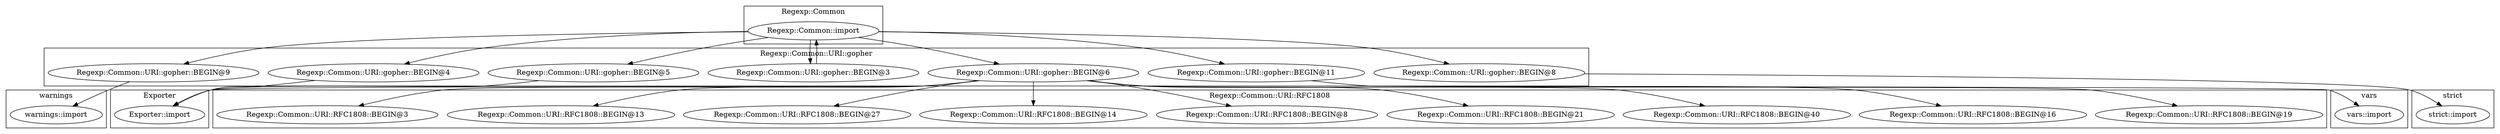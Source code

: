 digraph {
graph [overlap=false]
subgraph cluster_Regexp_Common_URI_RFC1808 {
	label="Regexp::Common::URI::RFC1808";
	"Regexp::Common::URI::RFC1808::BEGIN@19";
	"Regexp::Common::URI::RFC1808::BEGIN@16";
	"Regexp::Common::URI::RFC1808::BEGIN@40";
	"Regexp::Common::URI::RFC1808::BEGIN@21";
	"Regexp::Common::URI::RFC1808::BEGIN@8";
	"Regexp::Common::URI::RFC1808::BEGIN@14";
	"Regexp::Common::URI::RFC1808::BEGIN@27";
	"Regexp::Common::URI::RFC1808::BEGIN@13";
	"Regexp::Common::URI::RFC1808::BEGIN@3";
}
subgraph cluster_warnings {
	label="warnings";
	"warnings::import";
}
subgraph cluster_vars {
	label="vars";
	"vars::import";
}
subgraph cluster_strict {
	label="strict";
	"strict::import";
}
subgraph cluster_Regexp_Common_URI_gopher {
	label="Regexp::Common::URI::gopher";
	"Regexp::Common::URI::gopher::BEGIN@9";
	"Regexp::Common::URI::gopher::BEGIN@5";
	"Regexp::Common::URI::gopher::BEGIN@6";
	"Regexp::Common::URI::gopher::BEGIN@3";
	"Regexp::Common::URI::gopher::BEGIN@4";
	"Regexp::Common::URI::gopher::BEGIN@11";
	"Regexp::Common::URI::gopher::BEGIN@8";
}
subgraph cluster_Regexp_Common {
	label="Regexp::Common";
	"Regexp::Common::import";
}
subgraph cluster_Exporter {
	label="Exporter";
	"Exporter::import";
}
"Regexp::Common::URI::gopher::BEGIN@6" -> "Regexp::Common::URI::RFC1808::BEGIN@40";
"Regexp::Common::import" -> "Regexp::Common::URI::gopher::BEGIN@6";
"Regexp::Common::URI::gopher::BEGIN@3" -> "Regexp::Common::import";
"Regexp::Common::import" -> "Regexp::Common::URI::gopher::BEGIN@11";
"Regexp::Common::import" -> "Regexp::Common::URI::gopher::BEGIN@8";
"Regexp::Common::URI::gopher::BEGIN@6" -> "Exporter::import";
"Regexp::Common::URI::gopher::BEGIN@5" -> "Exporter::import";
"Regexp::Common::URI::gopher::BEGIN@4" -> "Exporter::import";
"Regexp::Common::URI::gopher::BEGIN@6" -> "Regexp::Common::URI::RFC1808::BEGIN@3";
"Regexp::Common::URI::gopher::BEGIN@6" -> "Regexp::Common::URI::RFC1808::BEGIN@8";
"Regexp::Common::URI::gopher::BEGIN@6" -> "Regexp::Common::URI::RFC1808::BEGIN@27";
"Regexp::Common::URI::gopher::BEGIN@9" -> "warnings::import";
"Regexp::Common::URI::gopher::BEGIN@6" -> "Regexp::Common::URI::RFC1808::BEGIN@21";
"Regexp::Common::import" -> "Regexp::Common::URI::gopher::BEGIN@5";
"Regexp::Common::URI::gopher::BEGIN@11" -> "vars::import";
"Regexp::Common::import" -> "Regexp::Common::URI::gopher::BEGIN@4";
"Regexp::Common::import" -> "Regexp::Common::URI::gopher::BEGIN@9";
"Regexp::Common::URI::gopher::BEGIN@6" -> "Regexp::Common::URI::RFC1808::BEGIN@19";
"Regexp::Common::URI::gopher::BEGIN@6" -> "Regexp::Common::URI::RFC1808::BEGIN@16";
"Regexp::Common::URI::gopher::BEGIN@6" -> "Regexp::Common::URI::RFC1808::BEGIN@14";
"Regexp::Common::URI::gopher::BEGIN@8" -> "strict::import";
"Regexp::Common::URI::gopher::BEGIN@6" -> "Regexp::Common::URI::RFC1808::BEGIN@13";
"Regexp::Common::import" -> "Regexp::Common::URI::gopher::BEGIN@3";
}
